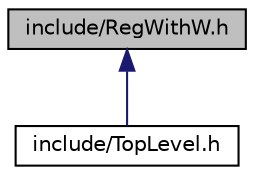 digraph "include/RegWithW.h"
{
 // LATEX_PDF_SIZE
  edge [fontname="Helvetica",fontsize="10",labelfontname="Helvetica",labelfontsize="10"];
  node [fontname="Helvetica",fontsize="10",shape=record];
  Node1 [label="include/RegWithW.h",height=0.2,width=0.4,color="black", fillcolor="grey75", style="filled", fontcolor="black",tooltip="Implementação de um registrador com sinal para escrita."];
  Node1 -> Node2 [dir="back",color="midnightblue",fontsize="10",style="solid",fontname="Helvetica"];
  Node2 [label="include/TopLevel.h",height=0.2,width=0.4,color="black", fillcolor="white", style="filled",URL="$TopLevel_8h.html",tooltip="Unificação dos componentes, que formam o processador."];
}
